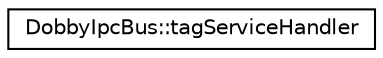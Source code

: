 digraph "Graphical Class Hierarchy"
{
 // LATEX_PDF_SIZE
  edge [fontname="Helvetica",fontsize="10",labelfontname="Helvetica",labelfontsize="10"];
  node [fontname="Helvetica",fontsize="10",shape=record];
  rankdir="LR";
  Node0 [label="DobbyIpcBus::tagServiceHandler",height=0.2,width=0.4,color="black", fillcolor="white", style="filled",URL="$structDobbyIpcBus_1_1tagServiceHandler.html",tooltip=" "];
}
